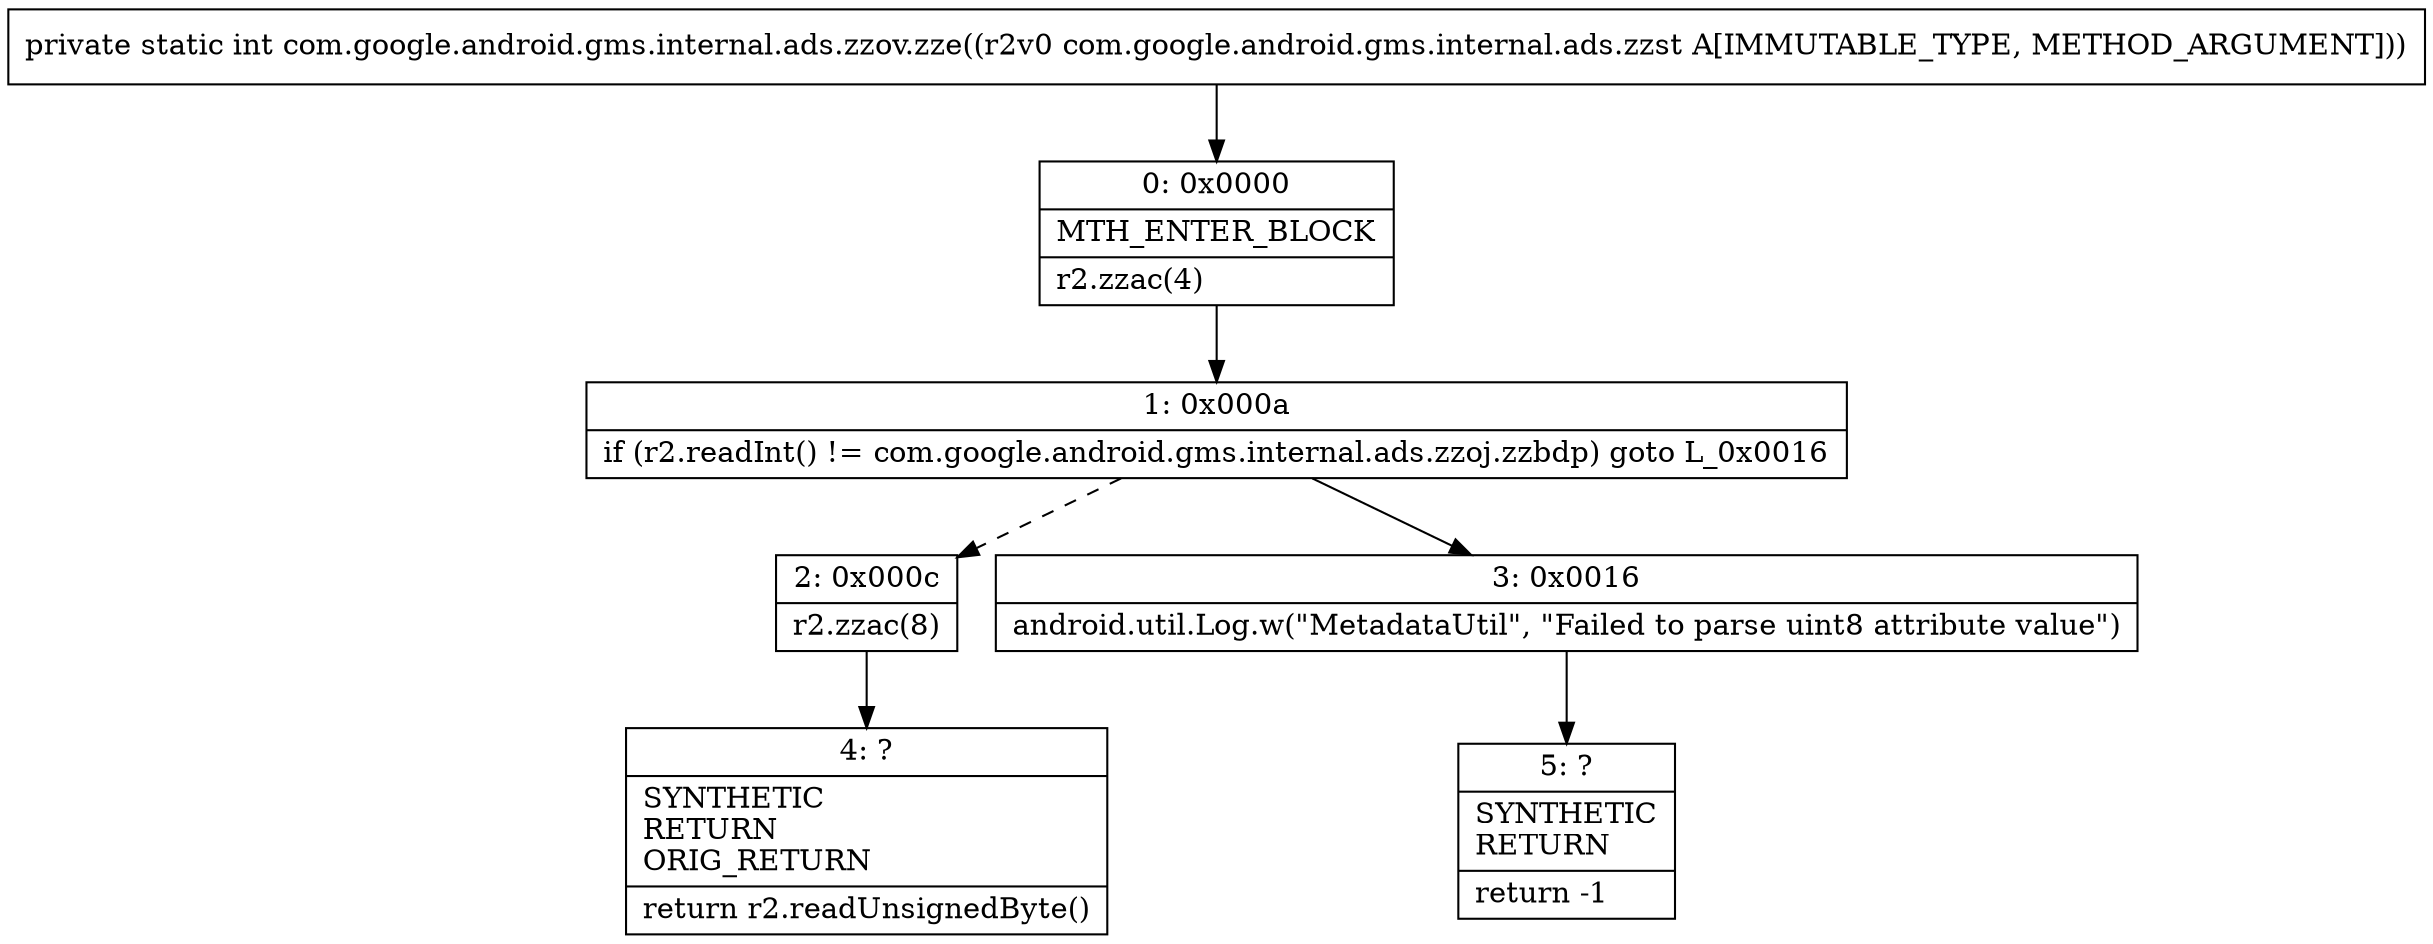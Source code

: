 digraph "CFG forcom.google.android.gms.internal.ads.zzov.zze(Lcom\/google\/android\/gms\/internal\/ads\/zzst;)I" {
Node_0 [shape=record,label="{0\:\ 0x0000|MTH_ENTER_BLOCK\l|r2.zzac(4)\l}"];
Node_1 [shape=record,label="{1\:\ 0x000a|if (r2.readInt() != com.google.android.gms.internal.ads.zzoj.zzbdp) goto L_0x0016\l}"];
Node_2 [shape=record,label="{2\:\ 0x000c|r2.zzac(8)\l}"];
Node_3 [shape=record,label="{3\:\ 0x0016|android.util.Log.w(\"MetadataUtil\", \"Failed to parse uint8 attribute value\")\l}"];
Node_4 [shape=record,label="{4\:\ ?|SYNTHETIC\lRETURN\lORIG_RETURN\l|return r2.readUnsignedByte()\l}"];
Node_5 [shape=record,label="{5\:\ ?|SYNTHETIC\lRETURN\l|return \-1\l}"];
MethodNode[shape=record,label="{private static int com.google.android.gms.internal.ads.zzov.zze((r2v0 com.google.android.gms.internal.ads.zzst A[IMMUTABLE_TYPE, METHOD_ARGUMENT])) }"];
MethodNode -> Node_0;
Node_0 -> Node_1;
Node_1 -> Node_2[style=dashed];
Node_1 -> Node_3;
Node_2 -> Node_4;
Node_3 -> Node_5;
}

